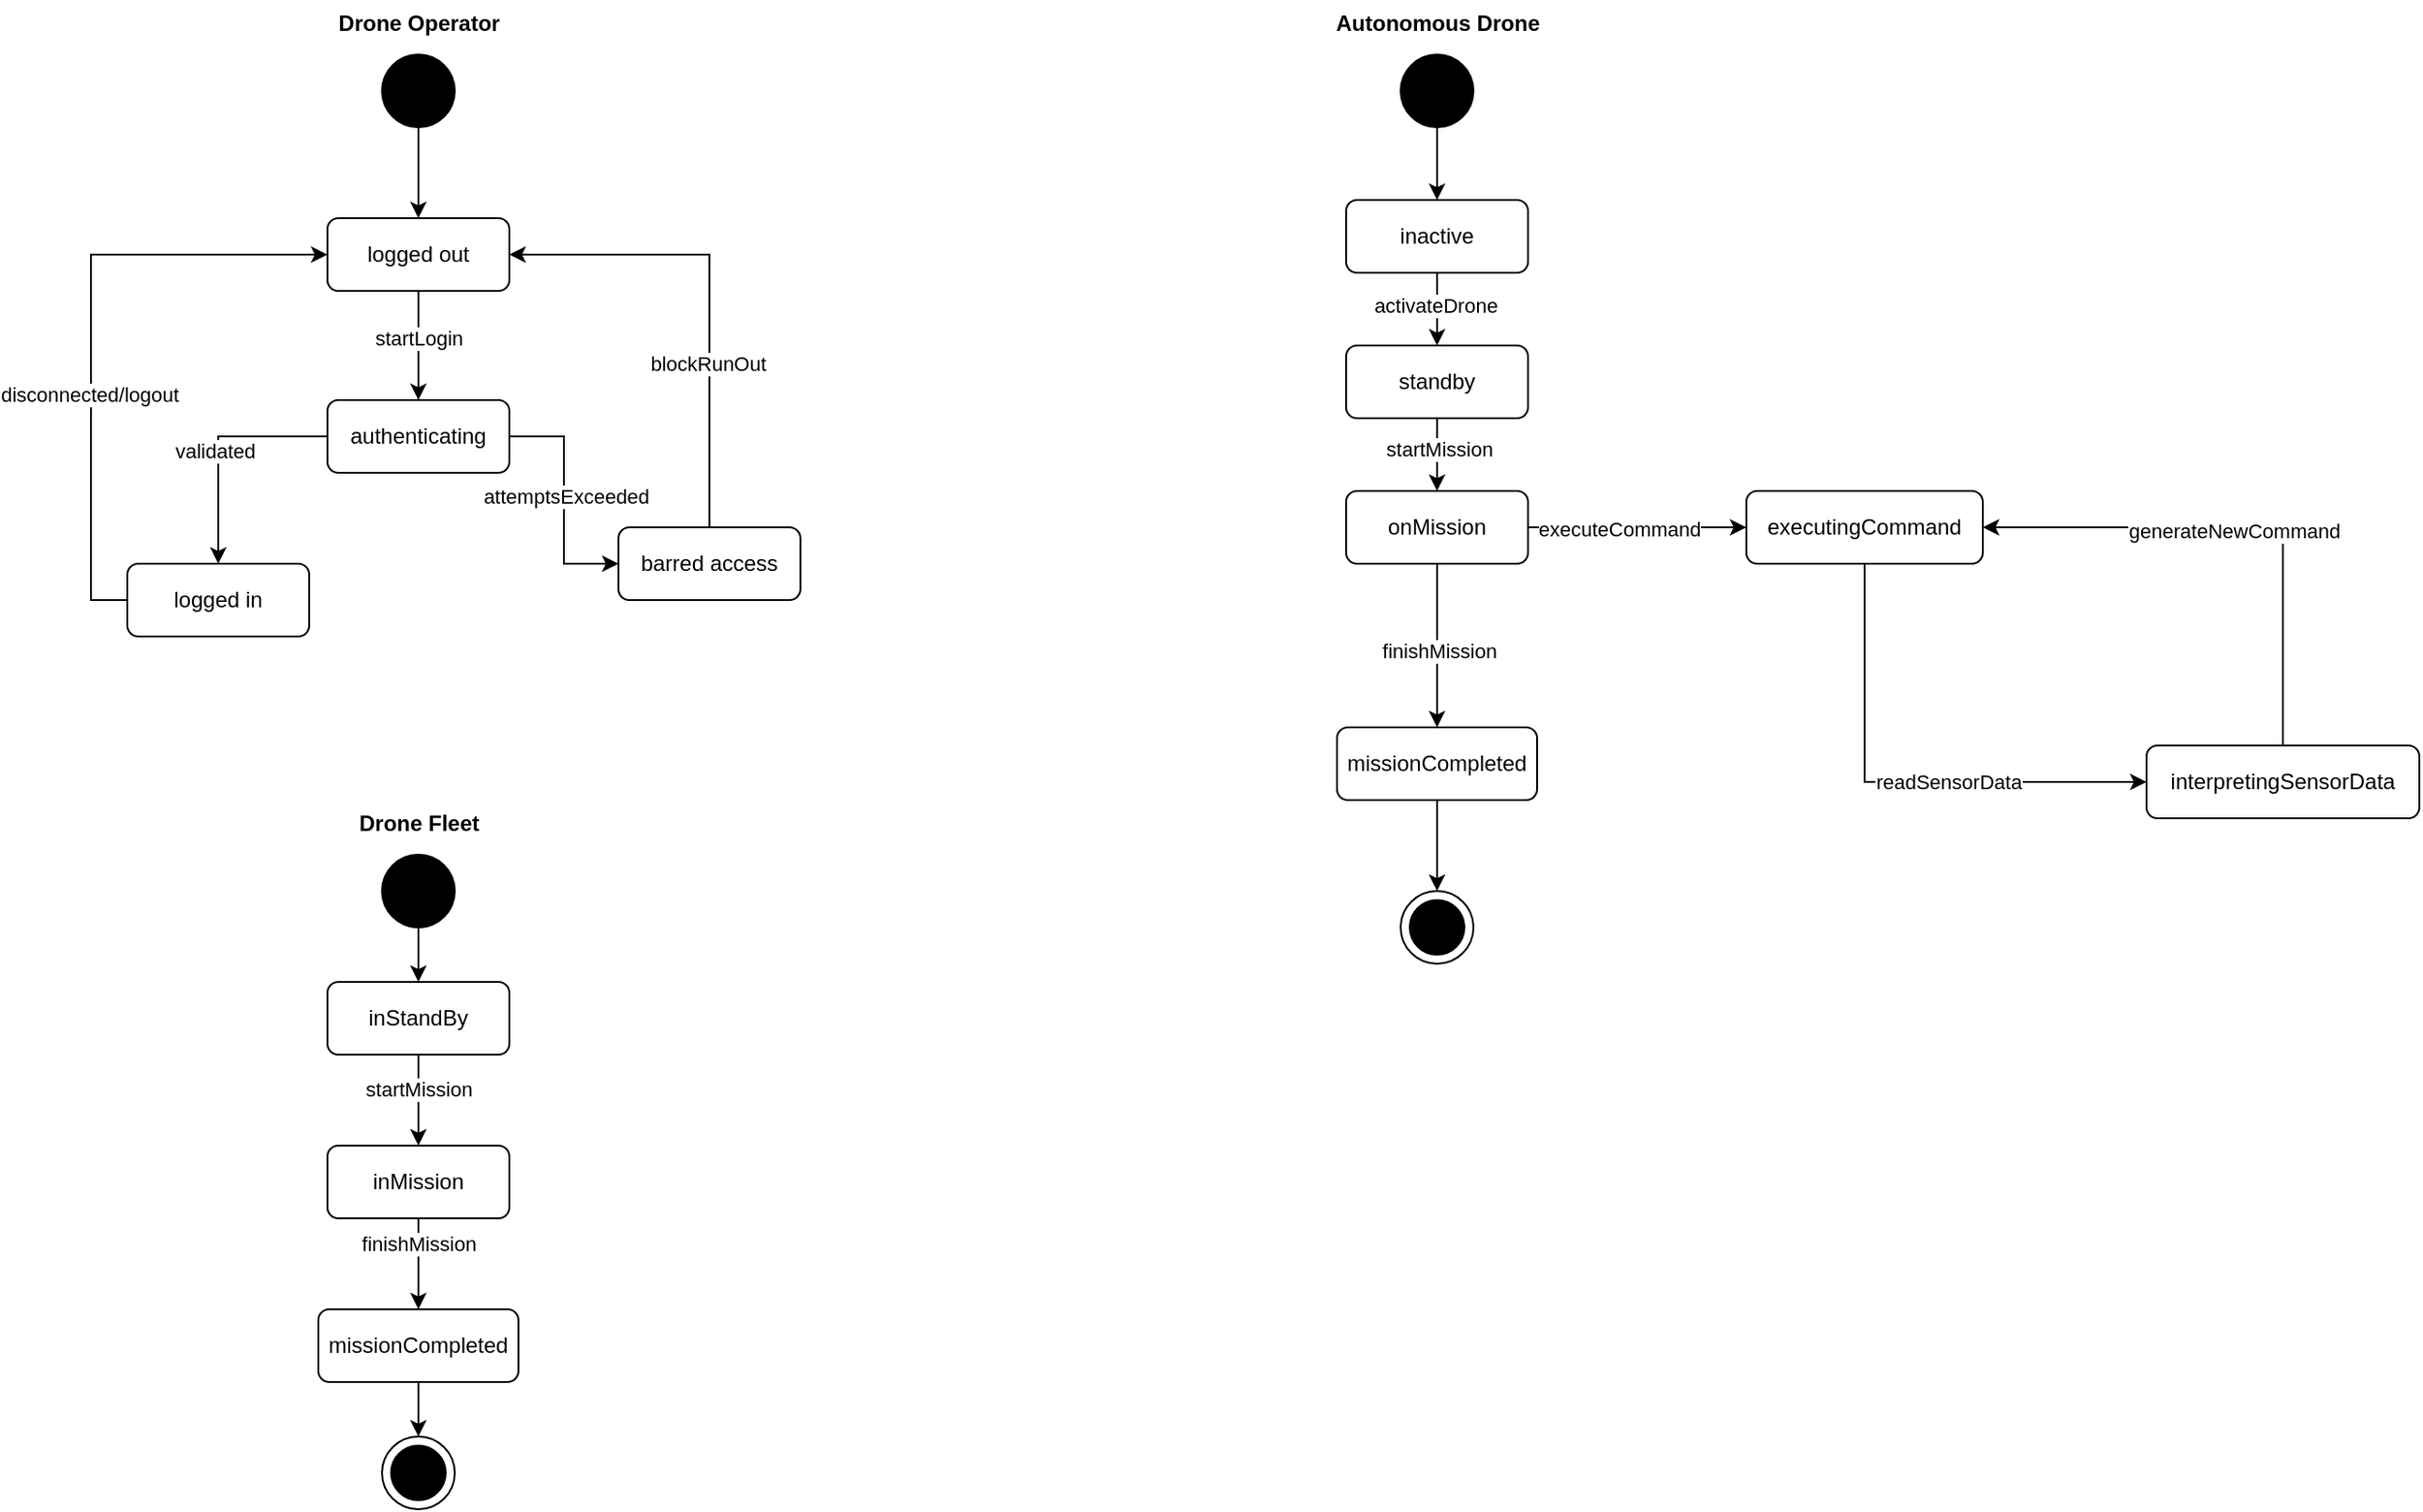 <mxfile version="27.0.6">
  <diagram name="Page-1" id="929967ad-93f9-6ef4-fab6-5d389245f69c">
    <mxGraphModel dx="1042" dy="562" grid="1" gridSize="10" guides="1" tooltips="1" connect="1" arrows="1" fold="1" page="1" pageScale="1.5" pageWidth="1169" pageHeight="826" background="none" math="0" shadow="0">
      <root>
        <mxCell id="0" style=";html=1;" />
        <mxCell id="1" style=";html=1;" parent="0" />
        <mxCell id="PEA4szsOOdNVjWtQiPJX-24" style="edgeStyle=orthogonalEdgeStyle;rounded=0;orthogonalLoop=1;jettySize=auto;html=1;exitX=0.5;exitY=1;exitDx=0;exitDy=0;exitPerimeter=0;" edge="1" parent="1" source="PEA4szsOOdNVjWtQiPJX-2" target="PEA4szsOOdNVjWtQiPJX-7">
          <mxGeometry relative="1" as="geometry" />
        </mxCell>
        <mxCell id="PEA4szsOOdNVjWtQiPJX-2" value="" style="shape=mxgraph.sysml.actFinal;html=1;verticalLabelPosition=bottom;labelBackgroundColor=#ffffff;verticalAlign=top;fillColor=#000000;" vertex="1" parent="1">
          <mxGeometry x="440" y="40" width="40" height="40" as="geometry" />
        </mxCell>
        <mxCell id="PEA4szsOOdNVjWtQiPJX-11" style="edgeStyle=orthogonalEdgeStyle;rounded=0;orthogonalLoop=1;jettySize=auto;html=1;exitX=0.5;exitY=1;exitDx=0;exitDy=0;entryX=0.5;entryY=0;entryDx=0;entryDy=0;" edge="1" parent="1" source="PEA4szsOOdNVjWtQiPJX-7" target="PEA4szsOOdNVjWtQiPJX-8">
          <mxGeometry relative="1" as="geometry" />
        </mxCell>
        <mxCell id="PEA4szsOOdNVjWtQiPJX-12" value="startLogin" style="edgeLabel;html=1;align=center;verticalAlign=middle;resizable=0;points=[];" vertex="1" connectable="0" parent="PEA4szsOOdNVjWtQiPJX-11">
          <mxGeometry x="-0.131" relative="1" as="geometry">
            <mxPoint as="offset" />
          </mxGeometry>
        </mxCell>
        <mxCell id="PEA4szsOOdNVjWtQiPJX-7" value="logged out" style="shape=rect;rounded=1;html=1;whiteSpace=wrap;align=center;" vertex="1" parent="1">
          <mxGeometry x="410" y="130" width="100" height="40" as="geometry" />
        </mxCell>
        <mxCell id="PEA4szsOOdNVjWtQiPJX-13" style="edgeStyle=orthogonalEdgeStyle;rounded=0;orthogonalLoop=1;jettySize=auto;html=1;exitX=0;exitY=0.5;exitDx=0;exitDy=0;entryX=0.5;entryY=0;entryDx=0;entryDy=0;" edge="1" parent="1" source="PEA4szsOOdNVjWtQiPJX-8" target="PEA4szsOOdNVjWtQiPJX-10">
          <mxGeometry relative="1" as="geometry" />
        </mxCell>
        <mxCell id="PEA4szsOOdNVjWtQiPJX-14" value="validated" style="edgeLabel;html=1;align=center;verticalAlign=middle;resizable=0;points=[];" vertex="1" connectable="0" parent="PEA4szsOOdNVjWtQiPJX-13">
          <mxGeometry x="0.043" y="-2" relative="1" as="geometry">
            <mxPoint as="offset" />
          </mxGeometry>
        </mxCell>
        <mxCell id="PEA4szsOOdNVjWtQiPJX-19" style="edgeStyle=orthogonalEdgeStyle;rounded=0;orthogonalLoop=1;jettySize=auto;html=1;exitX=1;exitY=0.5;exitDx=0;exitDy=0;entryX=0;entryY=0.5;entryDx=0;entryDy=0;" edge="1" parent="1" source="PEA4szsOOdNVjWtQiPJX-8" target="PEA4szsOOdNVjWtQiPJX-9">
          <mxGeometry relative="1" as="geometry" />
        </mxCell>
        <mxCell id="PEA4szsOOdNVjWtQiPJX-20" value="attemptsExceeded" style="edgeLabel;html=1;align=center;verticalAlign=middle;resizable=0;points=[];" vertex="1" connectable="0" parent="PEA4szsOOdNVjWtQiPJX-19">
          <mxGeometry x="-0.034" y="1" relative="1" as="geometry">
            <mxPoint as="offset" />
          </mxGeometry>
        </mxCell>
        <mxCell id="PEA4szsOOdNVjWtQiPJX-8" value="authenticating" style="shape=rect;rounded=1;html=1;whiteSpace=wrap;align=center;" vertex="1" parent="1">
          <mxGeometry x="410" y="230" width="100" height="40" as="geometry" />
        </mxCell>
        <mxCell id="PEA4szsOOdNVjWtQiPJX-21" style="edgeStyle=orthogonalEdgeStyle;rounded=0;orthogonalLoop=1;jettySize=auto;html=1;exitX=0.5;exitY=0;exitDx=0;exitDy=0;entryX=1;entryY=0.5;entryDx=0;entryDy=0;" edge="1" parent="1" source="PEA4szsOOdNVjWtQiPJX-9" target="PEA4szsOOdNVjWtQiPJX-7">
          <mxGeometry relative="1" as="geometry" />
        </mxCell>
        <mxCell id="PEA4szsOOdNVjWtQiPJX-22" value="blockRunOut" style="edgeLabel;html=1;align=center;verticalAlign=middle;resizable=0;points=[];" vertex="1" connectable="0" parent="PEA4szsOOdNVjWtQiPJX-21">
          <mxGeometry x="-0.302" y="1" relative="1" as="geometry">
            <mxPoint as="offset" />
          </mxGeometry>
        </mxCell>
        <mxCell id="PEA4szsOOdNVjWtQiPJX-9" value="barred access" style="shape=rect;rounded=1;html=1;whiteSpace=wrap;align=center;" vertex="1" parent="1">
          <mxGeometry x="570" y="300" width="100" height="40" as="geometry" />
        </mxCell>
        <mxCell id="PEA4szsOOdNVjWtQiPJX-15" style="edgeStyle=orthogonalEdgeStyle;rounded=0;orthogonalLoop=1;jettySize=auto;html=1;exitX=0;exitY=0.5;exitDx=0;exitDy=0;entryX=0;entryY=0.5;entryDx=0;entryDy=0;" edge="1" parent="1" source="PEA4szsOOdNVjWtQiPJX-10" target="PEA4szsOOdNVjWtQiPJX-7">
          <mxGeometry relative="1" as="geometry" />
        </mxCell>
        <mxCell id="PEA4szsOOdNVjWtQiPJX-16" value="disconnected/logout" style="edgeLabel;html=1;align=center;verticalAlign=middle;resizable=0;points=[];" vertex="1" connectable="0" parent="PEA4szsOOdNVjWtQiPJX-15">
          <mxGeometry x="-0.217" y="1" relative="1" as="geometry">
            <mxPoint as="offset" />
          </mxGeometry>
        </mxCell>
        <mxCell id="PEA4szsOOdNVjWtQiPJX-10" value="logged in" style="shape=rect;rounded=1;html=1;whiteSpace=wrap;align=center;" vertex="1" parent="1">
          <mxGeometry x="300" y="320" width="100" height="40" as="geometry" />
        </mxCell>
        <mxCell id="PEA4szsOOdNVjWtQiPJX-62" style="edgeStyle=orthogonalEdgeStyle;rounded=0;orthogonalLoop=1;jettySize=auto;html=1;exitX=0.5;exitY=1;exitDx=0;exitDy=0;exitPerimeter=0;entryX=0.5;entryY=0;entryDx=0;entryDy=0;" edge="1" parent="1" source="PEA4szsOOdNVjWtQiPJX-25" target="PEA4szsOOdNVjWtQiPJX-26">
          <mxGeometry relative="1" as="geometry" />
        </mxCell>
        <mxCell id="PEA4szsOOdNVjWtQiPJX-25" value="" style="shape=mxgraph.sysml.actFinal;html=1;verticalLabelPosition=bottom;labelBackgroundColor=#ffffff;verticalAlign=top;fillColor=#000000;" vertex="1" parent="1">
          <mxGeometry x="1000" y="40" width="40" height="40" as="geometry" />
        </mxCell>
        <mxCell id="PEA4szsOOdNVjWtQiPJX-43" style="edgeStyle=orthogonalEdgeStyle;rounded=0;orthogonalLoop=1;jettySize=auto;html=1;exitX=0.5;exitY=1;exitDx=0;exitDy=0;entryX=0.5;entryY=0;entryDx=0;entryDy=0;" edge="1" parent="1" source="PEA4szsOOdNVjWtQiPJX-26" target="PEA4szsOOdNVjWtQiPJX-27">
          <mxGeometry relative="1" as="geometry" />
        </mxCell>
        <mxCell id="PEA4szsOOdNVjWtQiPJX-49" value="activateDrone" style="edgeLabel;html=1;align=center;verticalAlign=middle;resizable=0;points=[];" vertex="1" connectable="0" parent="PEA4szsOOdNVjWtQiPJX-43">
          <mxGeometry x="-0.116" y="-1" relative="1" as="geometry">
            <mxPoint as="offset" />
          </mxGeometry>
        </mxCell>
        <mxCell id="PEA4szsOOdNVjWtQiPJX-26" value="inactive" style="shape=rect;rounded=1;html=1;whiteSpace=wrap;align=center;" vertex="1" parent="1">
          <mxGeometry x="970" y="120" width="100" height="40" as="geometry" />
        </mxCell>
        <mxCell id="PEA4szsOOdNVjWtQiPJX-42" style="edgeStyle=orthogonalEdgeStyle;rounded=0;orthogonalLoop=1;jettySize=auto;html=1;exitX=0.5;exitY=1;exitDx=0;exitDy=0;entryX=0.5;entryY=0;entryDx=0;entryDy=0;" edge="1" parent="1" source="PEA4szsOOdNVjWtQiPJX-27" target="PEA4szsOOdNVjWtQiPJX-28">
          <mxGeometry relative="1" as="geometry" />
        </mxCell>
        <mxCell id="PEA4szsOOdNVjWtQiPJX-50" value="startMission" style="edgeLabel;html=1;align=center;verticalAlign=middle;resizable=0;points=[];" vertex="1" connectable="0" parent="PEA4szsOOdNVjWtQiPJX-42">
          <mxGeometry x="-0.168" y="1" relative="1" as="geometry">
            <mxPoint as="offset" />
          </mxGeometry>
        </mxCell>
        <mxCell id="PEA4szsOOdNVjWtQiPJX-27" value="standby" style="shape=rect;rounded=1;html=1;whiteSpace=wrap;align=center;" vertex="1" parent="1">
          <mxGeometry x="970" y="200" width="100" height="40" as="geometry" />
        </mxCell>
        <mxCell id="PEA4szsOOdNVjWtQiPJX-47" style="edgeStyle=orthogonalEdgeStyle;rounded=0;orthogonalLoop=1;jettySize=auto;html=1;exitX=1;exitY=0.5;exitDx=0;exitDy=0;entryX=0;entryY=0.5;entryDx=0;entryDy=0;" edge="1" parent="1" source="PEA4szsOOdNVjWtQiPJX-28" target="PEA4szsOOdNVjWtQiPJX-29">
          <mxGeometry relative="1" as="geometry" />
        </mxCell>
        <mxCell id="PEA4szsOOdNVjWtQiPJX-56" value="executeCommand" style="edgeLabel;html=1;align=center;verticalAlign=middle;resizable=0;points=[];" vertex="1" connectable="0" parent="PEA4szsOOdNVjWtQiPJX-47">
          <mxGeometry x="-0.164" y="-1" relative="1" as="geometry">
            <mxPoint as="offset" />
          </mxGeometry>
        </mxCell>
        <mxCell id="PEA4szsOOdNVjWtQiPJX-48" style="edgeStyle=orthogonalEdgeStyle;rounded=0;orthogonalLoop=1;jettySize=auto;html=1;exitX=0.5;exitY=1;exitDx=0;exitDy=0;entryX=0.5;entryY=0;entryDx=0;entryDy=0;" edge="1" parent="1" source="PEA4szsOOdNVjWtQiPJX-28" target="PEA4szsOOdNVjWtQiPJX-45">
          <mxGeometry relative="1" as="geometry" />
        </mxCell>
        <mxCell id="PEA4szsOOdNVjWtQiPJX-59" value="finishMission" style="edgeLabel;html=1;align=center;verticalAlign=middle;resizable=0;points=[];" vertex="1" connectable="0" parent="PEA4szsOOdNVjWtQiPJX-48">
          <mxGeometry x="0.071" y="1" relative="1" as="geometry">
            <mxPoint as="offset" />
          </mxGeometry>
        </mxCell>
        <mxCell id="PEA4szsOOdNVjWtQiPJX-28" value="onMission" style="shape=rect;rounded=1;html=1;whiteSpace=wrap;align=center;" vertex="1" parent="1">
          <mxGeometry x="970" y="280" width="100" height="40" as="geometry" />
        </mxCell>
        <mxCell id="PEA4szsOOdNVjWtQiPJX-44" style="edgeStyle=orthogonalEdgeStyle;rounded=0;orthogonalLoop=1;jettySize=auto;html=1;exitX=0.5;exitY=1;exitDx=0;exitDy=0;entryX=0;entryY=0.5;entryDx=0;entryDy=0;" edge="1" parent="1" source="PEA4szsOOdNVjWtQiPJX-29" target="PEA4szsOOdNVjWtQiPJX-32">
          <mxGeometry relative="1" as="geometry" />
        </mxCell>
        <mxCell id="PEA4szsOOdNVjWtQiPJX-52" value="readSensorData" style="edgeLabel;html=1;align=center;verticalAlign=middle;resizable=0;points=[];" vertex="1" connectable="0" parent="PEA4szsOOdNVjWtQiPJX-44">
          <mxGeometry x="0.212" relative="1" as="geometry">
            <mxPoint x="-1" as="offset" />
          </mxGeometry>
        </mxCell>
        <mxCell id="PEA4szsOOdNVjWtQiPJX-29" value="executingCommand" style="shape=rect;rounded=1;html=1;whiteSpace=wrap;align=center;" vertex="1" parent="1">
          <mxGeometry x="1190" y="280" width="130" height="40" as="geometry" />
        </mxCell>
        <mxCell id="PEA4szsOOdNVjWtQiPJX-54" style="edgeStyle=orthogonalEdgeStyle;rounded=0;orthogonalLoop=1;jettySize=auto;html=1;exitX=0.5;exitY=0;exitDx=0;exitDy=0;entryX=1;entryY=0.5;entryDx=0;entryDy=0;" edge="1" parent="1" source="PEA4szsOOdNVjWtQiPJX-32" target="PEA4szsOOdNVjWtQiPJX-29">
          <mxGeometry relative="1" as="geometry" />
        </mxCell>
        <mxCell id="PEA4szsOOdNVjWtQiPJX-55" value="generateNewCommand" style="edgeLabel;html=1;align=center;verticalAlign=middle;resizable=0;points=[];" vertex="1" connectable="0" parent="PEA4szsOOdNVjWtQiPJX-54">
          <mxGeometry x="0.03" y="2" relative="1" as="geometry">
            <mxPoint as="offset" />
          </mxGeometry>
        </mxCell>
        <mxCell id="PEA4szsOOdNVjWtQiPJX-32" value="interpretingSensorData" style="shape=rect;rounded=1;html=1;whiteSpace=wrap;align=center;" vertex="1" parent="1">
          <mxGeometry x="1410" y="420" width="150" height="40" as="geometry" />
        </mxCell>
        <mxCell id="PEA4szsOOdNVjWtQiPJX-45" value="missionCompleted" style="shape=rect;rounded=1;html=1;whiteSpace=wrap;align=center;" vertex="1" parent="1">
          <mxGeometry x="965" y="410" width="110" height="40" as="geometry" />
        </mxCell>
        <mxCell id="PEA4szsOOdNVjWtQiPJX-60" value="" style="shape=mxgraph.sysml.actFinal;html=1;verticalLabelPosition=bottom;labelBackgroundColor=#ffffff;verticalAlign=top;" vertex="1" parent="1">
          <mxGeometry x="1000" y="500" width="40" height="40" as="geometry" />
        </mxCell>
        <mxCell id="PEA4szsOOdNVjWtQiPJX-61" style="edgeStyle=orthogonalEdgeStyle;rounded=0;orthogonalLoop=1;jettySize=auto;html=1;exitX=0.5;exitY=1;exitDx=0;exitDy=0;entryX=0.5;entryY=0;entryDx=0;entryDy=0;entryPerimeter=0;" edge="1" parent="1" source="PEA4szsOOdNVjWtQiPJX-45" target="PEA4szsOOdNVjWtQiPJX-60">
          <mxGeometry relative="1" as="geometry" />
        </mxCell>
        <mxCell id="PEA4szsOOdNVjWtQiPJX-63" value="Drone Operator" style="text;align=center;fontStyle=1;verticalAlign=middle;spacingLeft=3;spacingRight=3;strokeColor=none;rotatable=0;points=[[0,0.5],[1,0.5]];portConstraint=eastwest;html=1;" vertex="1" parent="1">
          <mxGeometry x="420" y="10" width="80" height="26" as="geometry" />
        </mxCell>
        <mxCell id="PEA4szsOOdNVjWtQiPJX-64" value="Autonomous Drone" style="text;align=center;fontStyle=1;verticalAlign=middle;spacingLeft=3;spacingRight=3;strokeColor=none;rotatable=0;points=[[0,0.5],[1,0.5]];portConstraint=eastwest;html=1;" vertex="1" parent="1">
          <mxGeometry x="980" y="10" width="80" height="26" as="geometry" />
        </mxCell>
        <mxCell id="PEA4szsOOdNVjWtQiPJX-72" style="edgeStyle=orthogonalEdgeStyle;rounded=0;orthogonalLoop=1;jettySize=auto;html=1;exitX=0.5;exitY=1;exitDx=0;exitDy=0;exitPerimeter=0;entryX=0.5;entryY=0;entryDx=0;entryDy=0;" edge="1" parent="1" source="PEA4szsOOdNVjWtQiPJX-65" target="PEA4szsOOdNVjWtQiPJX-67">
          <mxGeometry relative="1" as="geometry" />
        </mxCell>
        <mxCell id="PEA4szsOOdNVjWtQiPJX-65" value="" style="shape=mxgraph.sysml.actFinal;html=1;verticalLabelPosition=bottom;labelBackgroundColor=#ffffff;verticalAlign=top;fillColor=#000000;" vertex="1" parent="1">
          <mxGeometry x="440" y="480" width="40" height="40" as="geometry" />
        </mxCell>
        <mxCell id="PEA4szsOOdNVjWtQiPJX-66" value="Drone Fleet" style="text;align=center;fontStyle=1;verticalAlign=middle;spacingLeft=3;spacingRight=3;strokeColor=none;rotatable=0;points=[[0,0.5],[1,0.5]];portConstraint=eastwest;html=1;" vertex="1" parent="1">
          <mxGeometry x="420" y="450" width="80" height="26" as="geometry" />
        </mxCell>
        <mxCell id="PEA4szsOOdNVjWtQiPJX-70" style="edgeStyle=orthogonalEdgeStyle;rounded=0;orthogonalLoop=1;jettySize=auto;html=1;exitX=0.5;exitY=1;exitDx=0;exitDy=0;entryX=0.5;entryY=0;entryDx=0;entryDy=0;" edge="1" parent="1" source="PEA4szsOOdNVjWtQiPJX-67" target="PEA4szsOOdNVjWtQiPJX-68">
          <mxGeometry relative="1" as="geometry" />
        </mxCell>
        <mxCell id="PEA4szsOOdNVjWtQiPJX-75" value="startMission" style="edgeLabel;html=1;align=center;verticalAlign=middle;resizable=0;points=[];" vertex="1" connectable="0" parent="PEA4szsOOdNVjWtQiPJX-70">
          <mxGeometry x="-0.232" relative="1" as="geometry">
            <mxPoint as="offset" />
          </mxGeometry>
        </mxCell>
        <mxCell id="PEA4szsOOdNVjWtQiPJX-67" value="inStandBy" style="shape=rect;rounded=1;html=1;whiteSpace=wrap;align=center;" vertex="1" parent="1">
          <mxGeometry x="410" y="550" width="100" height="40" as="geometry" />
        </mxCell>
        <mxCell id="PEA4szsOOdNVjWtQiPJX-71" style="edgeStyle=orthogonalEdgeStyle;rounded=0;orthogonalLoop=1;jettySize=auto;html=1;exitX=0.5;exitY=1;exitDx=0;exitDy=0;entryX=0.5;entryY=0;entryDx=0;entryDy=0;" edge="1" parent="1" source="PEA4szsOOdNVjWtQiPJX-68" target="PEA4szsOOdNVjWtQiPJX-69">
          <mxGeometry relative="1" as="geometry" />
        </mxCell>
        <mxCell id="PEA4szsOOdNVjWtQiPJX-76" value="finishMission" style="edgeLabel;html=1;align=center;verticalAlign=middle;resizable=0;points=[];" vertex="1" connectable="0" parent="PEA4szsOOdNVjWtQiPJX-71">
          <mxGeometry x="-0.432" relative="1" as="geometry">
            <mxPoint as="offset" />
          </mxGeometry>
        </mxCell>
        <mxCell id="PEA4szsOOdNVjWtQiPJX-68" value="inMission" style="shape=rect;rounded=1;html=1;whiteSpace=wrap;align=center;" vertex="1" parent="1">
          <mxGeometry x="410" y="640" width="100" height="40" as="geometry" />
        </mxCell>
        <mxCell id="PEA4szsOOdNVjWtQiPJX-69" value="missionCompleted" style="shape=rect;rounded=1;html=1;whiteSpace=wrap;align=center;" vertex="1" parent="1">
          <mxGeometry x="405" y="730" width="110" height="40" as="geometry" />
        </mxCell>
        <mxCell id="PEA4szsOOdNVjWtQiPJX-73" value="" style="shape=mxgraph.sysml.actFinal;html=1;verticalLabelPosition=bottom;labelBackgroundColor=#ffffff;verticalAlign=top;" vertex="1" parent="1">
          <mxGeometry x="440" y="800" width="40" height="40" as="geometry" />
        </mxCell>
        <mxCell id="PEA4szsOOdNVjWtQiPJX-74" style="edgeStyle=orthogonalEdgeStyle;rounded=0;orthogonalLoop=1;jettySize=auto;html=1;exitX=0.5;exitY=1;exitDx=0;exitDy=0;entryX=0.5;entryY=0;entryDx=0;entryDy=0;entryPerimeter=0;" edge="1" parent="1" source="PEA4szsOOdNVjWtQiPJX-69" target="PEA4szsOOdNVjWtQiPJX-73">
          <mxGeometry relative="1" as="geometry" />
        </mxCell>
      </root>
    </mxGraphModel>
  </diagram>
</mxfile>
